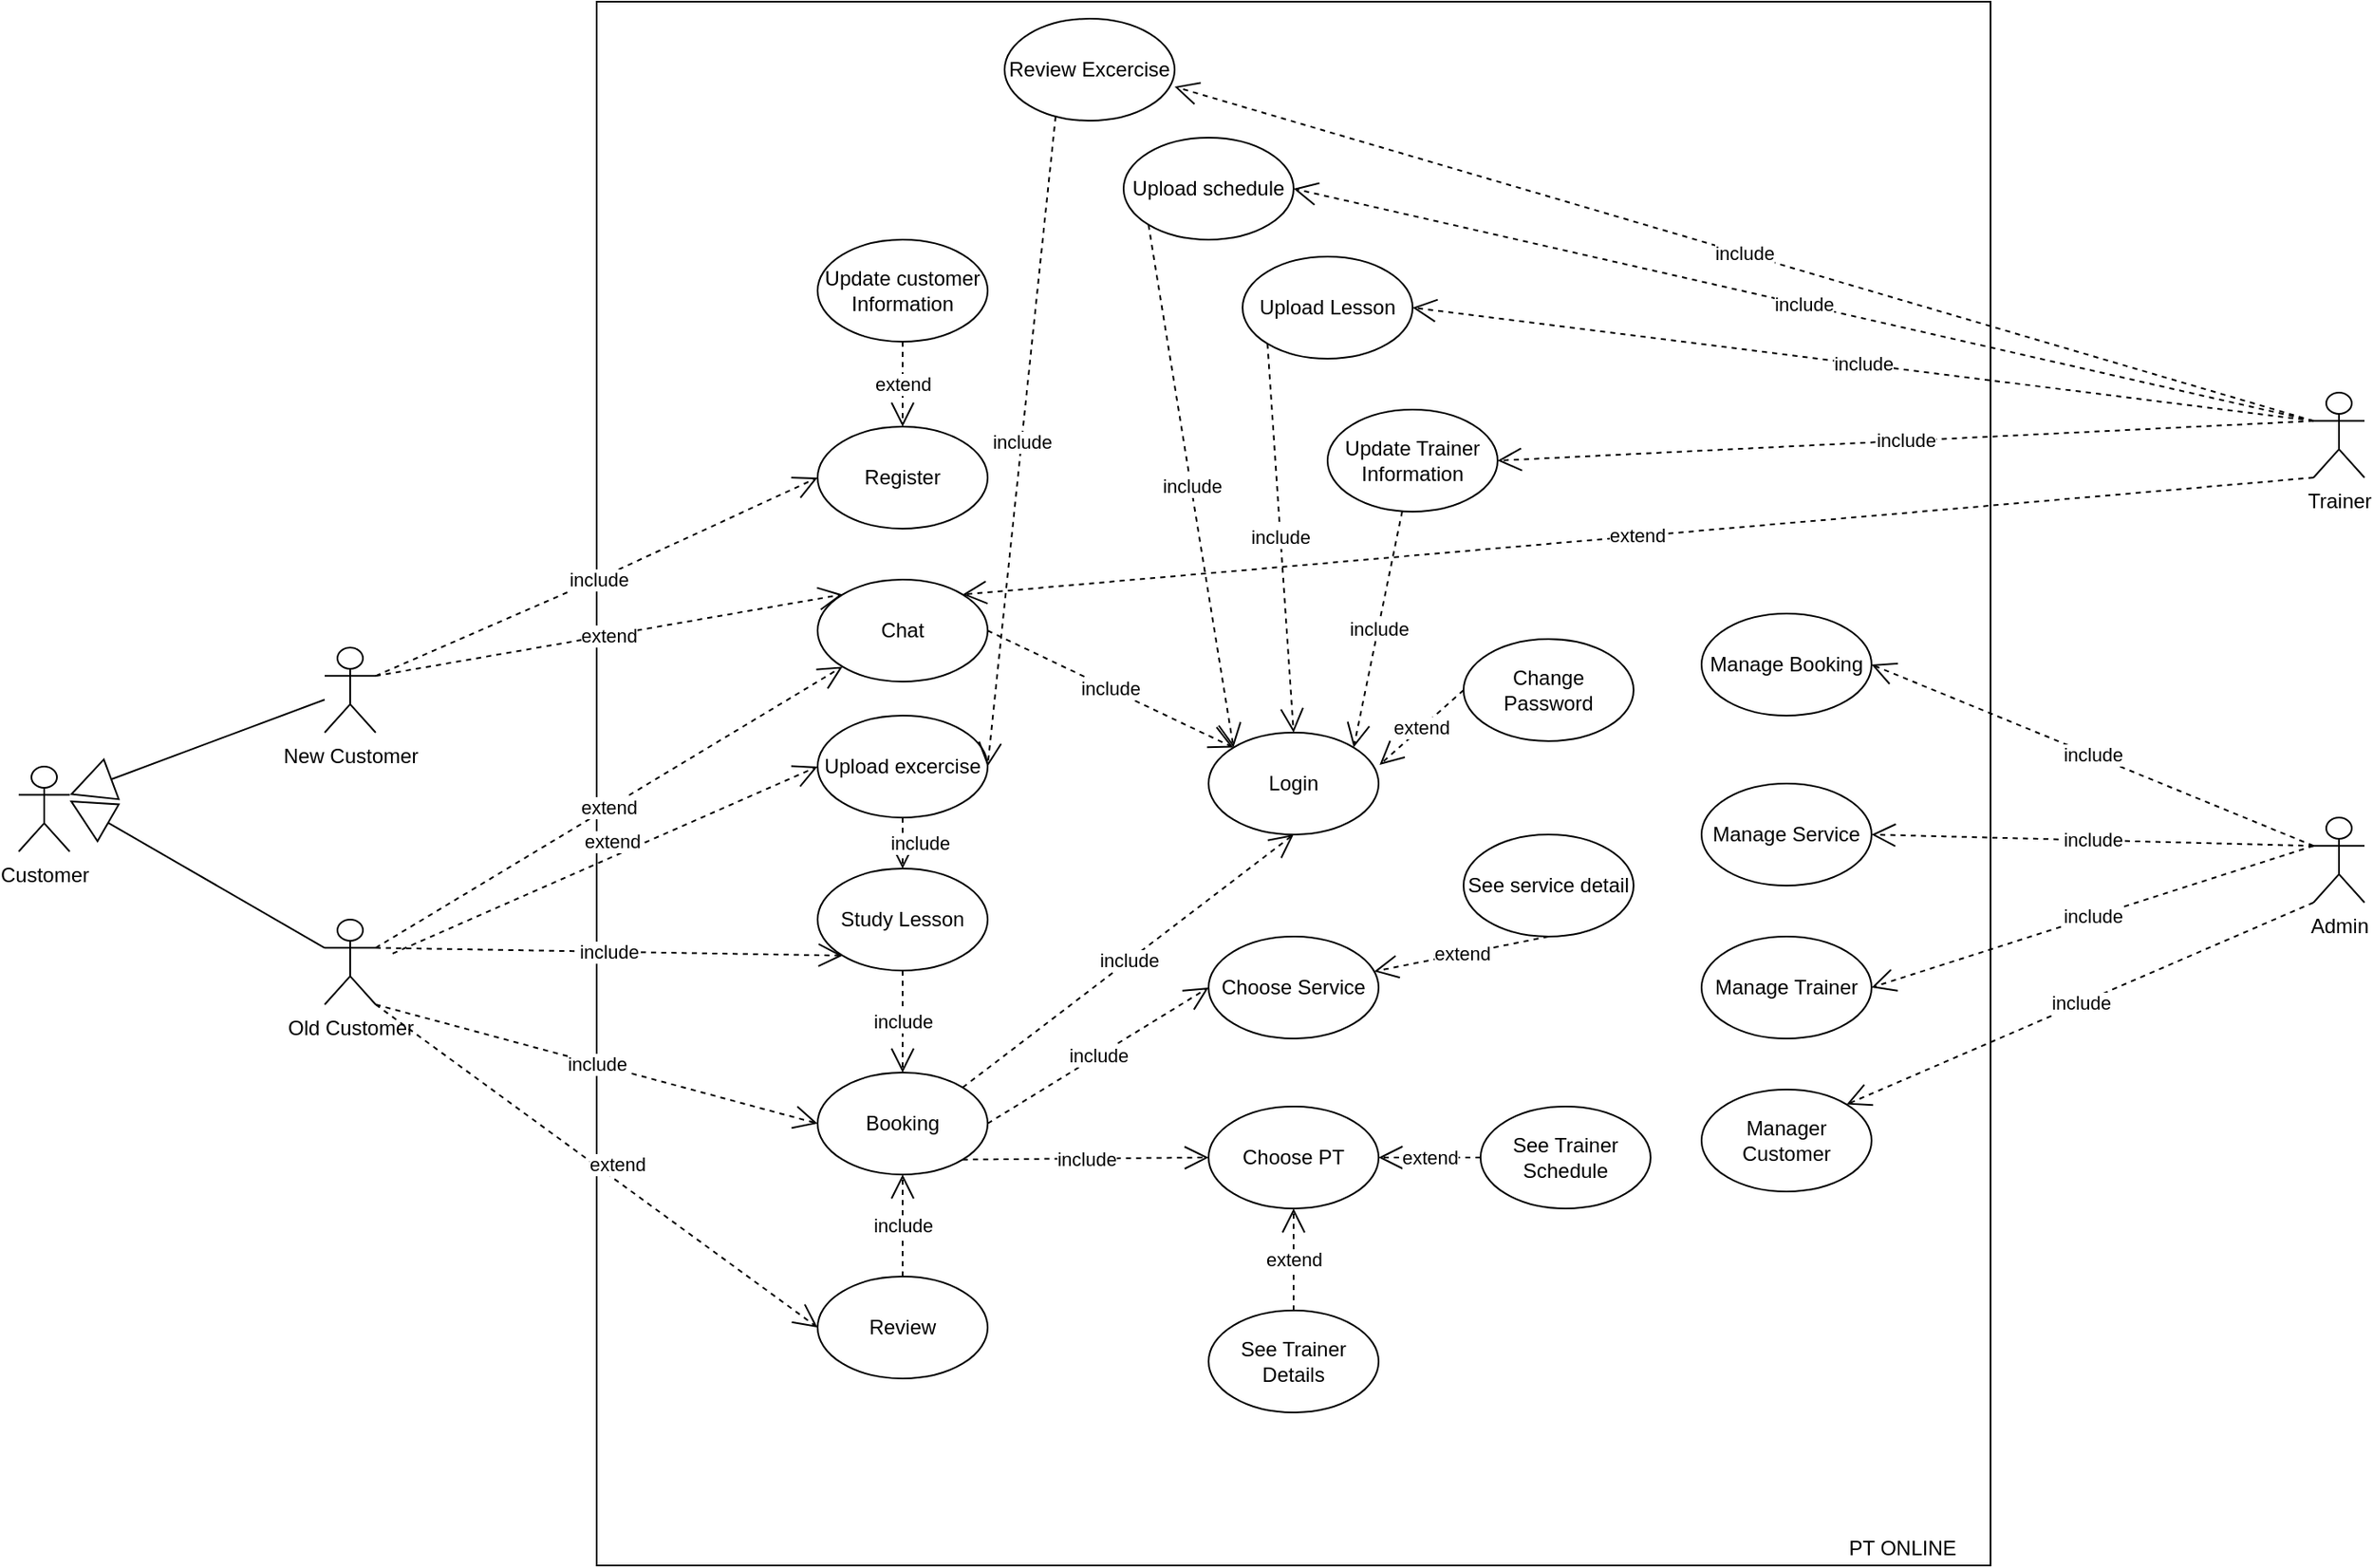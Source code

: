 <mxfile version="13.7.9" type="github">
  <diagram id="rZBaU04stiPMk3SZJmmc" name="Page-1">
    <mxGraphModel dx="570" dy="2013" grid="1" gridSize="10" guides="1" tooltips="1" connect="1" arrows="1" fold="1" page="1" pageScale="1" pageWidth="1100" pageHeight="1700" math="0" shadow="0">
      <root>
        <mxCell id="0" />
        <mxCell id="1" parent="0" />
        <mxCell id="Vi-9CoD4SaAg4djCjcxH-50" value="" style="rounded=0;whiteSpace=wrap;html=1;" vertex="1" parent="1">
          <mxGeometry x="550" y="-240" width="820" height="920" as="geometry" />
        </mxCell>
        <mxCell id="Vi-9CoD4SaAg4djCjcxH-51" value="Customer" style="shape=umlActor;verticalLabelPosition=bottom;verticalAlign=top;html=1;labelPosition=center;align=center;" vertex="1" parent="1">
          <mxGeometry x="210" y="210" width="30" height="50" as="geometry" />
        </mxCell>
        <mxCell id="Vi-9CoD4SaAg4djCjcxH-52" value="New Customer" style="shape=umlActor;verticalLabelPosition=bottom;verticalAlign=top;html=1;labelPosition=center;align=center;" vertex="1" parent="1">
          <mxGeometry x="390" y="140" width="30" height="50" as="geometry" />
        </mxCell>
        <mxCell id="Vi-9CoD4SaAg4djCjcxH-53" value="Old Customer" style="shape=umlActor;verticalLabelPosition=bottom;verticalAlign=top;html=1;labelPosition=center;align=center;" vertex="1" parent="1">
          <mxGeometry x="390" y="300" width="30" height="50" as="geometry" />
        </mxCell>
        <mxCell id="Vi-9CoD4SaAg4djCjcxH-54" value="Chat" style="ellipse;whiteSpace=wrap;html=1;" vertex="1" parent="1">
          <mxGeometry x="680" y="100" width="100" height="60" as="geometry" />
        </mxCell>
        <mxCell id="Vi-9CoD4SaAg4djCjcxH-55" value="Register" style="ellipse;whiteSpace=wrap;html=1;" vertex="1" parent="1">
          <mxGeometry x="680" y="10" width="100" height="60" as="geometry" />
        </mxCell>
        <mxCell id="Vi-9CoD4SaAg4djCjcxH-56" value="Trainer" style="shape=umlActor;verticalLabelPosition=bottom;verticalAlign=top;html=1;labelPosition=center;align=center;" vertex="1" parent="1">
          <mxGeometry x="1560" y="-10" width="30" height="50" as="geometry" />
        </mxCell>
        <mxCell id="Vi-9CoD4SaAg4djCjcxH-57" value="Admin" style="shape=umlActor;verticalLabelPosition=bottom;verticalAlign=top;html=1;labelPosition=center;align=center;" vertex="1" parent="1">
          <mxGeometry x="1560" y="240" width="30" height="50" as="geometry" />
        </mxCell>
        <mxCell id="Vi-9CoD4SaAg4djCjcxH-58" value="Study Lesson" style="ellipse;whiteSpace=wrap;html=1;" vertex="1" parent="1">
          <mxGeometry x="680" y="270" width="100" height="60" as="geometry" />
        </mxCell>
        <mxCell id="Vi-9CoD4SaAg4djCjcxH-60" value="Booking" style="ellipse;whiteSpace=wrap;html=1;" vertex="1" parent="1">
          <mxGeometry x="680" y="390" width="100" height="60" as="geometry" />
        </mxCell>
        <mxCell id="Vi-9CoD4SaAg4djCjcxH-61" value="Upload Lesson" style="ellipse;whiteSpace=wrap;html=1;" vertex="1" parent="1">
          <mxGeometry x="930" y="-90" width="100" height="60" as="geometry" />
        </mxCell>
        <mxCell id="Vi-9CoD4SaAg4djCjcxH-62" value="Login" style="ellipse;whiteSpace=wrap;html=1;" vertex="1" parent="1">
          <mxGeometry x="910" y="190" width="100" height="60" as="geometry" />
        </mxCell>
        <mxCell id="Vi-9CoD4SaAg4djCjcxH-63" value="Choose PT" style="ellipse;whiteSpace=wrap;html=1;" vertex="1" parent="1">
          <mxGeometry x="910" y="410" width="100" height="60" as="geometry" />
        </mxCell>
        <mxCell id="Vi-9CoD4SaAg4djCjcxH-64" value="Choose Service" style="ellipse;whiteSpace=wrap;html=1;" vertex="1" parent="1">
          <mxGeometry x="910" y="310" width="100" height="60" as="geometry" />
        </mxCell>
        <mxCell id="Vi-9CoD4SaAg4djCjcxH-65" value="Manage Service" style="ellipse;whiteSpace=wrap;html=1;" vertex="1" parent="1">
          <mxGeometry x="1200" y="220" width="100" height="60" as="geometry" />
        </mxCell>
        <mxCell id="Vi-9CoD4SaAg4djCjcxH-66" value="Manage Booking" style="ellipse;whiteSpace=wrap;html=1;" vertex="1" parent="1">
          <mxGeometry x="1200" y="120" width="100" height="60" as="geometry" />
        </mxCell>
        <mxCell id="Vi-9CoD4SaAg4djCjcxH-67" value="Manage Trainer" style="ellipse;whiteSpace=wrap;html=1;" vertex="1" parent="1">
          <mxGeometry x="1200" y="310" width="100" height="60" as="geometry" />
        </mxCell>
        <mxCell id="Vi-9CoD4SaAg4djCjcxH-68" value="Manager Customer" style="ellipse;whiteSpace=wrap;html=1;" vertex="1" parent="1">
          <mxGeometry x="1200" y="400" width="100" height="60" as="geometry" />
        </mxCell>
        <mxCell id="Vi-9CoD4SaAg4djCjcxH-69" value="" style="endArrow=block;endFill=0;endSize=24;html=1;entryX=1;entryY=0.333;entryDx=0;entryDy=0;entryPerimeter=0;" edge="1" source="Vi-9CoD4SaAg4djCjcxH-52" target="Vi-9CoD4SaAg4djCjcxH-51" parent="1">
          <mxGeometry width="160" relative="1" as="geometry">
            <mxPoint x="180" y="370" as="sourcePoint" />
            <mxPoint x="340" y="370" as="targetPoint" />
          </mxGeometry>
        </mxCell>
        <mxCell id="Vi-9CoD4SaAg4djCjcxH-70" value="" style="endArrow=block;endFill=0;endSize=24;html=1;exitX=0;exitY=0.333;exitDx=0;exitDy=0;exitPerimeter=0;" edge="1" source="Vi-9CoD4SaAg4djCjcxH-53" parent="1">
          <mxGeometry width="160" relative="1" as="geometry">
            <mxPoint x="240" y="370" as="sourcePoint" />
            <mxPoint x="240.0" y="230" as="targetPoint" />
          </mxGeometry>
        </mxCell>
        <mxCell id="Vi-9CoD4SaAg4djCjcxH-71" value="include" style="endArrow=open;endSize=12;dashed=1;html=1;exitX=1;exitY=0.333;exitDx=0;exitDy=0;exitPerimeter=0;entryX=0;entryY=0.5;entryDx=0;entryDy=0;" edge="1" source="Vi-9CoD4SaAg4djCjcxH-52" target="Vi-9CoD4SaAg4djCjcxH-55" parent="1">
          <mxGeometry width="160" relative="1" as="geometry">
            <mxPoint x="500" y="20" as="sourcePoint" />
            <mxPoint x="660" y="20" as="targetPoint" />
            <Array as="points">
              <mxPoint x="550" y="100" />
            </Array>
          </mxGeometry>
        </mxCell>
        <mxCell id="Vi-9CoD4SaAg4djCjcxH-72" value="extend" style="endArrow=open;endSize=12;dashed=1;html=1;exitX=1;exitY=0.333;exitDx=0;exitDy=0;exitPerimeter=0;entryX=0;entryY=1;entryDx=0;entryDy=0;" edge="1" source="Vi-9CoD4SaAg4djCjcxH-53" target="Vi-9CoD4SaAg4djCjcxH-54" parent="1">
          <mxGeometry width="160" relative="1" as="geometry">
            <mxPoint x="420" y="320" as="sourcePoint" />
            <mxPoint x="680.0" y="203.333" as="targetPoint" />
            <Array as="points" />
          </mxGeometry>
        </mxCell>
        <mxCell id="Vi-9CoD4SaAg4djCjcxH-73" value="include" style="endArrow=open;endSize=12;dashed=1;html=1;exitX=1;exitY=0.333;exitDx=0;exitDy=0;exitPerimeter=0;entryX=0;entryY=1;entryDx=0;entryDy=0;" edge="1" source="Vi-9CoD4SaAg4djCjcxH-53" target="Vi-9CoD4SaAg4djCjcxH-58" parent="1">
          <mxGeometry width="160" relative="1" as="geometry">
            <mxPoint x="450" y="336.67" as="sourcePoint" />
            <mxPoint x="710.0" y="220.003" as="targetPoint" />
            <Array as="points" />
          </mxGeometry>
        </mxCell>
        <mxCell id="Vi-9CoD4SaAg4djCjcxH-75" value="include" style="endArrow=open;endSize=12;dashed=1;html=1;exitX=1;exitY=1;exitDx=0;exitDy=0;exitPerimeter=0;entryX=0;entryY=0.5;entryDx=0;entryDy=0;" edge="1" source="Vi-9CoD4SaAg4djCjcxH-53" target="Vi-9CoD4SaAg4djCjcxH-60" parent="1">
          <mxGeometry width="160" relative="1" as="geometry">
            <mxPoint x="500" y="440" as="sourcePoint" />
            <mxPoint x="760.0" y="323.333" as="targetPoint" />
            <Array as="points" />
          </mxGeometry>
        </mxCell>
        <mxCell id="Vi-9CoD4SaAg4djCjcxH-76" value="include" style="endArrow=open;endSize=12;dashed=1;html=1;exitX=1;exitY=0.5;exitDx=0;exitDy=0;entryX=0;entryY=0.5;entryDx=0;entryDy=0;" edge="1" source="Vi-9CoD4SaAg4djCjcxH-60" target="Vi-9CoD4SaAg4djCjcxH-64" parent="1">
          <mxGeometry width="160" relative="1" as="geometry">
            <mxPoint x="820" y="500" as="sourcePoint" />
            <mxPoint x="1080.0" y="383.333" as="targetPoint" />
            <Array as="points" />
          </mxGeometry>
        </mxCell>
        <mxCell id="Vi-9CoD4SaAg4djCjcxH-77" value="include" style="endArrow=open;endSize=12;dashed=1;html=1;exitX=1;exitY=1;exitDx=0;exitDy=0;entryX=0;entryY=0.5;entryDx=0;entryDy=0;" edge="1" source="Vi-9CoD4SaAg4djCjcxH-60" target="Vi-9CoD4SaAg4djCjcxH-63" parent="1">
          <mxGeometry width="160" relative="1" as="geometry">
            <mxPoint x="770" y="510" as="sourcePoint" />
            <mxPoint x="1030.0" y="393.333" as="targetPoint" />
            <Array as="points" />
          </mxGeometry>
        </mxCell>
        <mxCell id="Vi-9CoD4SaAg4djCjcxH-81" value="include" style="endArrow=open;endSize=12;dashed=1;html=1;exitX=1;exitY=0.5;exitDx=0;exitDy=0;entryX=0;entryY=0;entryDx=0;entryDy=0;" edge="1" source="Vi-9CoD4SaAg4djCjcxH-54" target="Vi-9CoD4SaAg4djCjcxH-62" parent="1">
          <mxGeometry width="160" relative="1" as="geometry">
            <mxPoint x="860" y="100" as="sourcePoint" />
            <mxPoint x="1120.0" y="-16.667" as="targetPoint" />
            <Array as="points" />
          </mxGeometry>
        </mxCell>
        <mxCell id="Vi-9CoD4SaAg4djCjcxH-82" value="extend" style="endArrow=open;endSize=12;dashed=1;html=1;exitX=0;exitY=1;exitDx=0;exitDy=0;exitPerimeter=0;entryX=1;entryY=0;entryDx=0;entryDy=0;" edge="1" source="Vi-9CoD4SaAg4djCjcxH-56" target="Vi-9CoD4SaAg4djCjcxH-54" parent="1">
          <mxGeometry width="160" relative="1" as="geometry">
            <mxPoint x="1030" y="30" as="sourcePoint" />
            <mxPoint x="1290.0" y="-86.667" as="targetPoint" />
            <Array as="points" />
          </mxGeometry>
        </mxCell>
        <mxCell id="Vi-9CoD4SaAg4djCjcxH-83" value="include" style="endArrow=open;endSize=12;dashed=1;html=1;exitX=0;exitY=1;exitDx=0;exitDy=0;exitPerimeter=0;entryX=1;entryY=0;entryDx=0;entryDy=0;" edge="1" source="Vi-9CoD4SaAg4djCjcxH-57" target="Vi-9CoD4SaAg4djCjcxH-68" parent="1">
          <mxGeometry width="160" relative="1" as="geometry">
            <mxPoint x="1310" y="530" as="sourcePoint" />
            <mxPoint x="1570.0" y="413.333" as="targetPoint" />
            <Array as="points" />
          </mxGeometry>
        </mxCell>
        <mxCell id="Vi-9CoD4SaAg4djCjcxH-84" value="include" style="endArrow=open;endSize=12;dashed=1;html=1;exitX=0;exitY=0.333;exitDx=0;exitDy=0;exitPerimeter=0;entryX=1;entryY=0.5;entryDx=0;entryDy=0;" edge="1" source="Vi-9CoD4SaAg4djCjcxH-57" target="Vi-9CoD4SaAg4djCjcxH-67" parent="1">
          <mxGeometry width="160" relative="1" as="geometry">
            <mxPoint x="1220" y="190" as="sourcePoint" />
            <mxPoint x="1480.0" y="73.333" as="targetPoint" />
            <Array as="points" />
          </mxGeometry>
        </mxCell>
        <mxCell id="Vi-9CoD4SaAg4djCjcxH-85" value="include" style="endArrow=open;endSize=12;dashed=1;html=1;exitX=0;exitY=0.333;exitDx=0;exitDy=0;exitPerimeter=0;entryX=1;entryY=0.5;entryDx=0;entryDy=0;" edge="1" source="Vi-9CoD4SaAg4djCjcxH-57" target="Vi-9CoD4SaAg4djCjcxH-65" parent="1">
          <mxGeometry width="160" relative="1" as="geometry">
            <mxPoint x="1240" y="170" as="sourcePoint" />
            <mxPoint x="1500.0" y="53.333" as="targetPoint" />
            <Array as="points" />
          </mxGeometry>
        </mxCell>
        <mxCell id="Vi-9CoD4SaAg4djCjcxH-86" value="include" style="endArrow=open;endSize=12;dashed=1;html=1;exitX=0;exitY=0.333;exitDx=0;exitDy=0;exitPerimeter=0;entryX=1;entryY=0.5;entryDx=0;entryDy=0;" edge="1" source="Vi-9CoD4SaAg4djCjcxH-57" target="Vi-9CoD4SaAg4djCjcxH-66" parent="1">
          <mxGeometry width="160" relative="1" as="geometry">
            <mxPoint x="1230" y="120" as="sourcePoint" />
            <mxPoint x="1490.0" y="3.333" as="targetPoint" />
            <Array as="points" />
          </mxGeometry>
        </mxCell>
        <mxCell id="Vi-9CoD4SaAg4djCjcxH-87" value="extend" style="endArrow=open;endSize=12;dashed=1;html=1;exitX=1;exitY=0.333;exitDx=0;exitDy=0;exitPerimeter=0;entryX=0;entryY=0;entryDx=0;entryDy=0;" edge="1" source="Vi-9CoD4SaAg4djCjcxH-52" target="Vi-9CoD4SaAg4djCjcxH-54" parent="1">
          <mxGeometry width="160" relative="1" as="geometry">
            <mxPoint x="520" y="-30" as="sourcePoint" />
            <mxPoint x="780.0" y="-146.667" as="targetPoint" />
            <Array as="points" />
          </mxGeometry>
        </mxCell>
        <mxCell id="Vi-9CoD4SaAg4djCjcxH-88" value="include" style="endArrow=open;endSize=12;dashed=1;html=1;exitX=0;exitY=0.333;exitDx=0;exitDy=0;exitPerimeter=0;entryX=1;entryY=0.5;entryDx=0;entryDy=0;" edge="1" source="Vi-9CoD4SaAg4djCjcxH-56" target="Vi-9CoD4SaAg4djCjcxH-61" parent="1">
          <mxGeometry width="160" relative="1" as="geometry">
            <mxPoint x="1070" y="-20" as="sourcePoint" />
            <mxPoint x="1330.0" y="-136.667" as="targetPoint" />
            <Array as="points" />
          </mxGeometry>
        </mxCell>
        <mxCell id="Vi-9CoD4SaAg4djCjcxH-89" value="include" style="endArrow=open;endSize=12;dashed=1;html=1;exitX=1;exitY=0;exitDx=0;exitDy=0;entryX=0.5;entryY=1;entryDx=0;entryDy=0;" edge="1" source="Vi-9CoD4SaAg4djCjcxH-60" target="Vi-9CoD4SaAg4djCjcxH-62" parent="1">
          <mxGeometry width="160" relative="1" as="geometry">
            <mxPoint x="840" y="380" as="sourcePoint" />
            <mxPoint x="1100.0" y="263.333" as="targetPoint" />
            <Array as="points" />
          </mxGeometry>
        </mxCell>
        <mxCell id="Vi-9CoD4SaAg4djCjcxH-90" value="Update Trainer Information" style="ellipse;whiteSpace=wrap;html=1;" vertex="1" parent="1">
          <mxGeometry x="980" width="100" height="60" as="geometry" />
        </mxCell>
        <mxCell id="Vi-9CoD4SaAg4djCjcxH-91" value="Update customer Information" style="ellipse;whiteSpace=wrap;html=1;" vertex="1" parent="1">
          <mxGeometry x="680" y="-100" width="100" height="60" as="geometry" />
        </mxCell>
        <mxCell id="Vi-9CoD4SaAg4djCjcxH-92" value="extend" style="endArrow=open;endSize=12;dashed=1;html=1;exitX=0.5;exitY=1;exitDx=0;exitDy=0;entryX=0.5;entryY=0;entryDx=0;entryDy=0;" edge="1" source="Vi-9CoD4SaAg4djCjcxH-91" target="Vi-9CoD4SaAg4djCjcxH-55" parent="1">
          <mxGeometry width="160" relative="1" as="geometry">
            <mxPoint x="490" y="-90" as="sourcePoint" />
            <mxPoint x="750.0" y="-206.667" as="targetPoint" />
            <Array as="points">
              <mxPoint x="730" y="-20" />
            </Array>
          </mxGeometry>
        </mxCell>
        <mxCell id="Vi-9CoD4SaAg4djCjcxH-93" value="See Trainer Details" style="ellipse;whiteSpace=wrap;html=1;" vertex="1" parent="1">
          <mxGeometry x="910" y="530" width="100" height="60" as="geometry" />
        </mxCell>
        <mxCell id="Vi-9CoD4SaAg4djCjcxH-94" value="extend" style="endArrow=open;endSize=12;dashed=1;html=1;entryX=0.5;entryY=1;entryDx=0;entryDy=0;exitX=0.5;exitY=0;exitDx=0;exitDy=0;" edge="1" source="Vi-9CoD4SaAg4djCjcxH-93" target="Vi-9CoD4SaAg4djCjcxH-63" parent="1">
          <mxGeometry width="160" relative="1" as="geometry">
            <mxPoint x="730" y="480" as="sourcePoint" />
            <mxPoint x="730" y="530" as="targetPoint" />
            <Array as="points" />
            <mxPoint as="offset" />
          </mxGeometry>
        </mxCell>
        <mxCell id="Vi-9CoD4SaAg4djCjcxH-95" value="include" style="endArrow=open;endSize=12;dashed=1;html=1;exitX=0;exitY=0.333;exitDx=0;exitDy=0;exitPerimeter=0;entryX=1;entryY=0.5;entryDx=0;entryDy=0;" edge="1" source="Vi-9CoD4SaAg4djCjcxH-56" target="Vi-9CoD4SaAg4djCjcxH-90" parent="1">
          <mxGeometry width="160" relative="1" as="geometry">
            <mxPoint x="1040" y="20" as="sourcePoint" />
            <mxPoint x="550" y="-36.667" as="targetPoint" />
            <Array as="points" />
          </mxGeometry>
        </mxCell>
        <mxCell id="Vi-9CoD4SaAg4djCjcxH-96" value="Upload schedule" style="ellipse;whiteSpace=wrap;html=1;" vertex="1" parent="1">
          <mxGeometry x="860" y="-160" width="100" height="60" as="geometry" />
        </mxCell>
        <mxCell id="Vi-9CoD4SaAg4djCjcxH-97" value="include" style="endArrow=open;endSize=12;dashed=1;html=1;exitX=0;exitY=0.333;exitDx=0;exitDy=0;exitPerimeter=0;entryX=1;entryY=0.5;entryDx=0;entryDy=0;" edge="1" source="Vi-9CoD4SaAg4djCjcxH-56" target="Vi-9CoD4SaAg4djCjcxH-96" parent="1">
          <mxGeometry width="160" relative="1" as="geometry">
            <mxPoint x="1100" y="-130" as="sourcePoint" />
            <mxPoint x="610" y="-186.667" as="targetPoint" />
            <Array as="points" />
          </mxGeometry>
        </mxCell>
        <mxCell id="Vi-9CoD4SaAg4djCjcxH-98" value="See Trainer Schedule" style="ellipse;whiteSpace=wrap;html=1;" vertex="1" parent="1">
          <mxGeometry x="1070" y="410" width="100" height="60" as="geometry" />
        </mxCell>
        <mxCell id="Vi-9CoD4SaAg4djCjcxH-99" value="extend" style="endArrow=open;endSize=12;dashed=1;html=1;exitX=0;exitY=0.5;exitDx=0;exitDy=0;entryX=1;entryY=0.5;entryDx=0;entryDy=0;" edge="1" source="Vi-9CoD4SaAg4djCjcxH-98" target="Vi-9CoD4SaAg4djCjcxH-63" parent="1">
          <mxGeometry width="160" relative="1" as="geometry">
            <mxPoint x="1050" y="520" as="sourcePoint" />
            <mxPoint x="1050" y="590" as="targetPoint" />
            <Array as="points" />
          </mxGeometry>
        </mxCell>
        <mxCell id="Vi-9CoD4SaAg4djCjcxH-100" value="include" style="endArrow=open;endSize=12;dashed=1;html=1;entryX=1;entryY=0;entryDx=0;entryDy=0;" edge="1" source="Vi-9CoD4SaAg4djCjcxH-90" target="Vi-9CoD4SaAg4djCjcxH-62" parent="1">
          <mxGeometry width="160" relative="1" as="geometry">
            <mxPoint x="900" y="20" as="sourcePoint" />
            <mxPoint x="215.355" y="78.787" as="targetPoint" />
            <Array as="points" />
          </mxGeometry>
        </mxCell>
        <mxCell id="Vi-9CoD4SaAg4djCjcxH-101" value="include" style="endArrow=open;endSize=12;dashed=1;html=1;exitX=0;exitY=1;exitDx=0;exitDy=0;entryX=0.5;entryY=0;entryDx=0;entryDy=0;" edge="1" source="Vi-9CoD4SaAg4djCjcxH-61" target="Vi-9CoD4SaAg4djCjcxH-62" parent="1">
          <mxGeometry width="160" relative="1" as="geometry">
            <mxPoint x="900" y="-10" as="sourcePoint" />
            <mxPoint x="215.355" y="48.787" as="targetPoint" />
            <Array as="points" />
          </mxGeometry>
        </mxCell>
        <mxCell id="Vi-9CoD4SaAg4djCjcxH-102" value="include" style="endArrow=open;endSize=12;dashed=1;html=1;exitX=0;exitY=1;exitDx=0;exitDy=0;entryX=0;entryY=0;entryDx=0;entryDy=0;" edge="1" source="Vi-9CoD4SaAg4djCjcxH-96" target="Vi-9CoD4SaAg4djCjcxH-62" parent="1">
          <mxGeometry width="160" relative="1" as="geometry">
            <mxPoint x="850" y="-10" as="sourcePoint" />
            <mxPoint x="165.355" y="48.787" as="targetPoint" />
            <Array as="points" />
          </mxGeometry>
        </mxCell>
        <mxCell id="Vi-9CoD4SaAg4djCjcxH-103" value="See service detail" style="ellipse;whiteSpace=wrap;html=1;" vertex="1" parent="1">
          <mxGeometry x="1060" y="250" width="100" height="60" as="geometry" />
        </mxCell>
        <mxCell id="Vi-9CoD4SaAg4djCjcxH-104" value="extend" style="endArrow=open;endSize=12;dashed=1;html=1;exitX=0.5;exitY=1;exitDx=0;exitDy=0;" edge="1" source="Vi-9CoD4SaAg4djCjcxH-103" target="Vi-9CoD4SaAg4djCjcxH-64" parent="1">
          <mxGeometry width="160" relative="1" as="geometry">
            <mxPoint x="960" y="360" as="sourcePoint" />
            <mxPoint x="960" y="380" as="targetPoint" />
            <Array as="points" />
          </mxGeometry>
        </mxCell>
        <mxCell id="Vi-9CoD4SaAg4djCjcxH-105" value="Change Password" style="ellipse;whiteSpace=wrap;html=1;" vertex="1" parent="1">
          <mxGeometry x="1060" y="135" width="100" height="60" as="geometry" />
        </mxCell>
        <mxCell id="Vi-9CoD4SaAg4djCjcxH-106" value="extend" style="endArrow=open;endSize=12;dashed=1;html=1;exitX=0;exitY=0.5;exitDx=0;exitDy=0;entryX=1.006;entryY=0.317;entryDx=0;entryDy=0;entryPerimeter=0;" edge="1" source="Vi-9CoD4SaAg4djCjcxH-105" target="Vi-9CoD4SaAg4djCjcxH-62" parent="1">
          <mxGeometry width="160" relative="1" as="geometry">
            <mxPoint x="1060" y="240" as="sourcePoint" />
            <mxPoint x="1000.0" y="240" as="targetPoint" />
            <Array as="points" />
          </mxGeometry>
        </mxCell>
        <mxCell id="Vi-9CoD4SaAg4djCjcxH-107" value="PT ONLINE&amp;nbsp;" style="text;html=1;strokeColor=none;fillColor=none;align=center;verticalAlign=middle;whiteSpace=wrap;rounded=0;" vertex="1" parent="1">
          <mxGeometry x="1280" y="660" width="80" height="20" as="geometry" />
        </mxCell>
        <mxCell id="Vi-9CoD4SaAg4djCjcxH-108" value="Review" style="ellipse;whiteSpace=wrap;html=1;" vertex="1" parent="1">
          <mxGeometry x="680" y="510" width="100" height="60" as="geometry" />
        </mxCell>
        <mxCell id="Vi-9CoD4SaAg4djCjcxH-109" value="extend" style="endArrow=open;endSize=12;dashed=1;html=1;exitX=1;exitY=1;exitDx=0;exitDy=0;exitPerimeter=0;entryX=0;entryY=0.5;entryDx=0;entryDy=0;" edge="1" parent="1" source="Vi-9CoD4SaAg4djCjcxH-53" target="Vi-9CoD4SaAg4djCjcxH-108">
          <mxGeometry x="0.057" y="8" width="160" relative="1" as="geometry">
            <mxPoint x="470" y="450" as="sourcePoint" />
            <mxPoint x="730.0" y="440" as="targetPoint" />
            <Array as="points" />
            <mxPoint as="offset" />
          </mxGeometry>
        </mxCell>
        <mxCell id="Vi-9CoD4SaAg4djCjcxH-110" value="include" style="endArrow=open;endSize=12;dashed=1;html=1;exitX=0.5;exitY=0;exitDx=0;exitDy=0;entryX=0.5;entryY=1;entryDx=0;entryDy=0;" edge="1" parent="1" source="Vi-9CoD4SaAg4djCjcxH-108" target="Vi-9CoD4SaAg4djCjcxH-60">
          <mxGeometry width="160" relative="1" as="geometry">
            <mxPoint x="530" y="450" as="sourcePoint" />
            <mxPoint x="790.0" y="440" as="targetPoint" />
            <Array as="points" />
          </mxGeometry>
        </mxCell>
        <mxCell id="Vi-9CoD4SaAg4djCjcxH-111" value="include" style="endArrow=open;endSize=12;dashed=1;html=1;exitX=0.5;exitY=1;exitDx=0;exitDy=0;entryX=0.5;entryY=0;entryDx=0;entryDy=0;" edge="1" parent="1" source="Vi-9CoD4SaAg4djCjcxH-58" target="Vi-9CoD4SaAg4djCjcxH-60">
          <mxGeometry width="160" relative="1" as="geometry">
            <mxPoint x="370" y="380" as="sourcePoint" />
            <mxPoint x="630.0" y="370" as="targetPoint" />
            <Array as="points" />
          </mxGeometry>
        </mxCell>
        <mxCell id="Vi-9CoD4SaAg4djCjcxH-112" value="Upload excercise" style="ellipse;whiteSpace=wrap;html=1;" vertex="1" parent="1">
          <mxGeometry x="680" y="180" width="100" height="60" as="geometry" />
        </mxCell>
        <mxCell id="Vi-9CoD4SaAg4djCjcxH-113" value="extend" style="endArrow=open;endSize=12;dashed=1;html=1;entryX=0;entryY=0.5;entryDx=0;entryDy=0;" edge="1" parent="1" target="Vi-9CoD4SaAg4djCjcxH-112">
          <mxGeometry x="0.057" y="8" width="160" relative="1" as="geometry">
            <mxPoint x="430" y="320" as="sourcePoint" />
            <mxPoint x="580" y="670" as="targetPoint" />
            <Array as="points" />
            <mxPoint as="offset" />
          </mxGeometry>
        </mxCell>
        <mxCell id="Vi-9CoD4SaAg4djCjcxH-114" value="include" style="endArrow=open;endSize=12;dashed=1;html=1;exitX=0.5;exitY=1;exitDx=0;exitDy=0;entryX=0.5;entryY=0;entryDx=0;entryDy=0;" edge="1" parent="1" source="Vi-9CoD4SaAg4djCjcxH-112" target="Vi-9CoD4SaAg4djCjcxH-58">
          <mxGeometry y="10" width="160" relative="1" as="geometry">
            <mxPoint x="740" y="220" as="sourcePoint" />
            <mxPoint x="740" y="280" as="targetPoint" />
            <Array as="points" />
            <mxPoint as="offset" />
          </mxGeometry>
        </mxCell>
        <mxCell id="Vi-9CoD4SaAg4djCjcxH-115" value="Review Excercise" style="ellipse;whiteSpace=wrap;html=1;" vertex="1" parent="1">
          <mxGeometry x="790" y="-230" width="100" height="60" as="geometry" />
        </mxCell>
        <mxCell id="Vi-9CoD4SaAg4djCjcxH-116" value="include" style="endArrow=open;endSize=12;dashed=1;html=1;exitX=0;exitY=0.333;exitDx=0;exitDy=0;exitPerimeter=0;entryX=1;entryY=0.5;entryDx=0;entryDy=0;" edge="1" parent="1" source="Vi-9CoD4SaAg4djCjcxH-56">
          <mxGeometry width="160" relative="1" as="geometry">
            <mxPoint x="1490" y="-53.33" as="sourcePoint" />
            <mxPoint x="890" y="-189.997" as="targetPoint" />
            <Array as="points" />
          </mxGeometry>
        </mxCell>
        <mxCell id="Vi-9CoD4SaAg4djCjcxH-117" value="include" style="endArrow=open;endSize=12;dashed=1;html=1;exitX=0;exitY=1;exitDx=0;exitDy=0;entryX=1;entryY=0.5;entryDx=0;entryDy=0;" edge="1" parent="1" target="Vi-9CoD4SaAg4djCjcxH-112">
          <mxGeometry width="160" relative="1" as="geometry">
            <mxPoint x="820" y="-172.57" as="sourcePoint" />
            <mxPoint x="870" y="135.004" as="targetPoint" />
            <Array as="points" />
          </mxGeometry>
        </mxCell>
      </root>
    </mxGraphModel>
  </diagram>
</mxfile>
